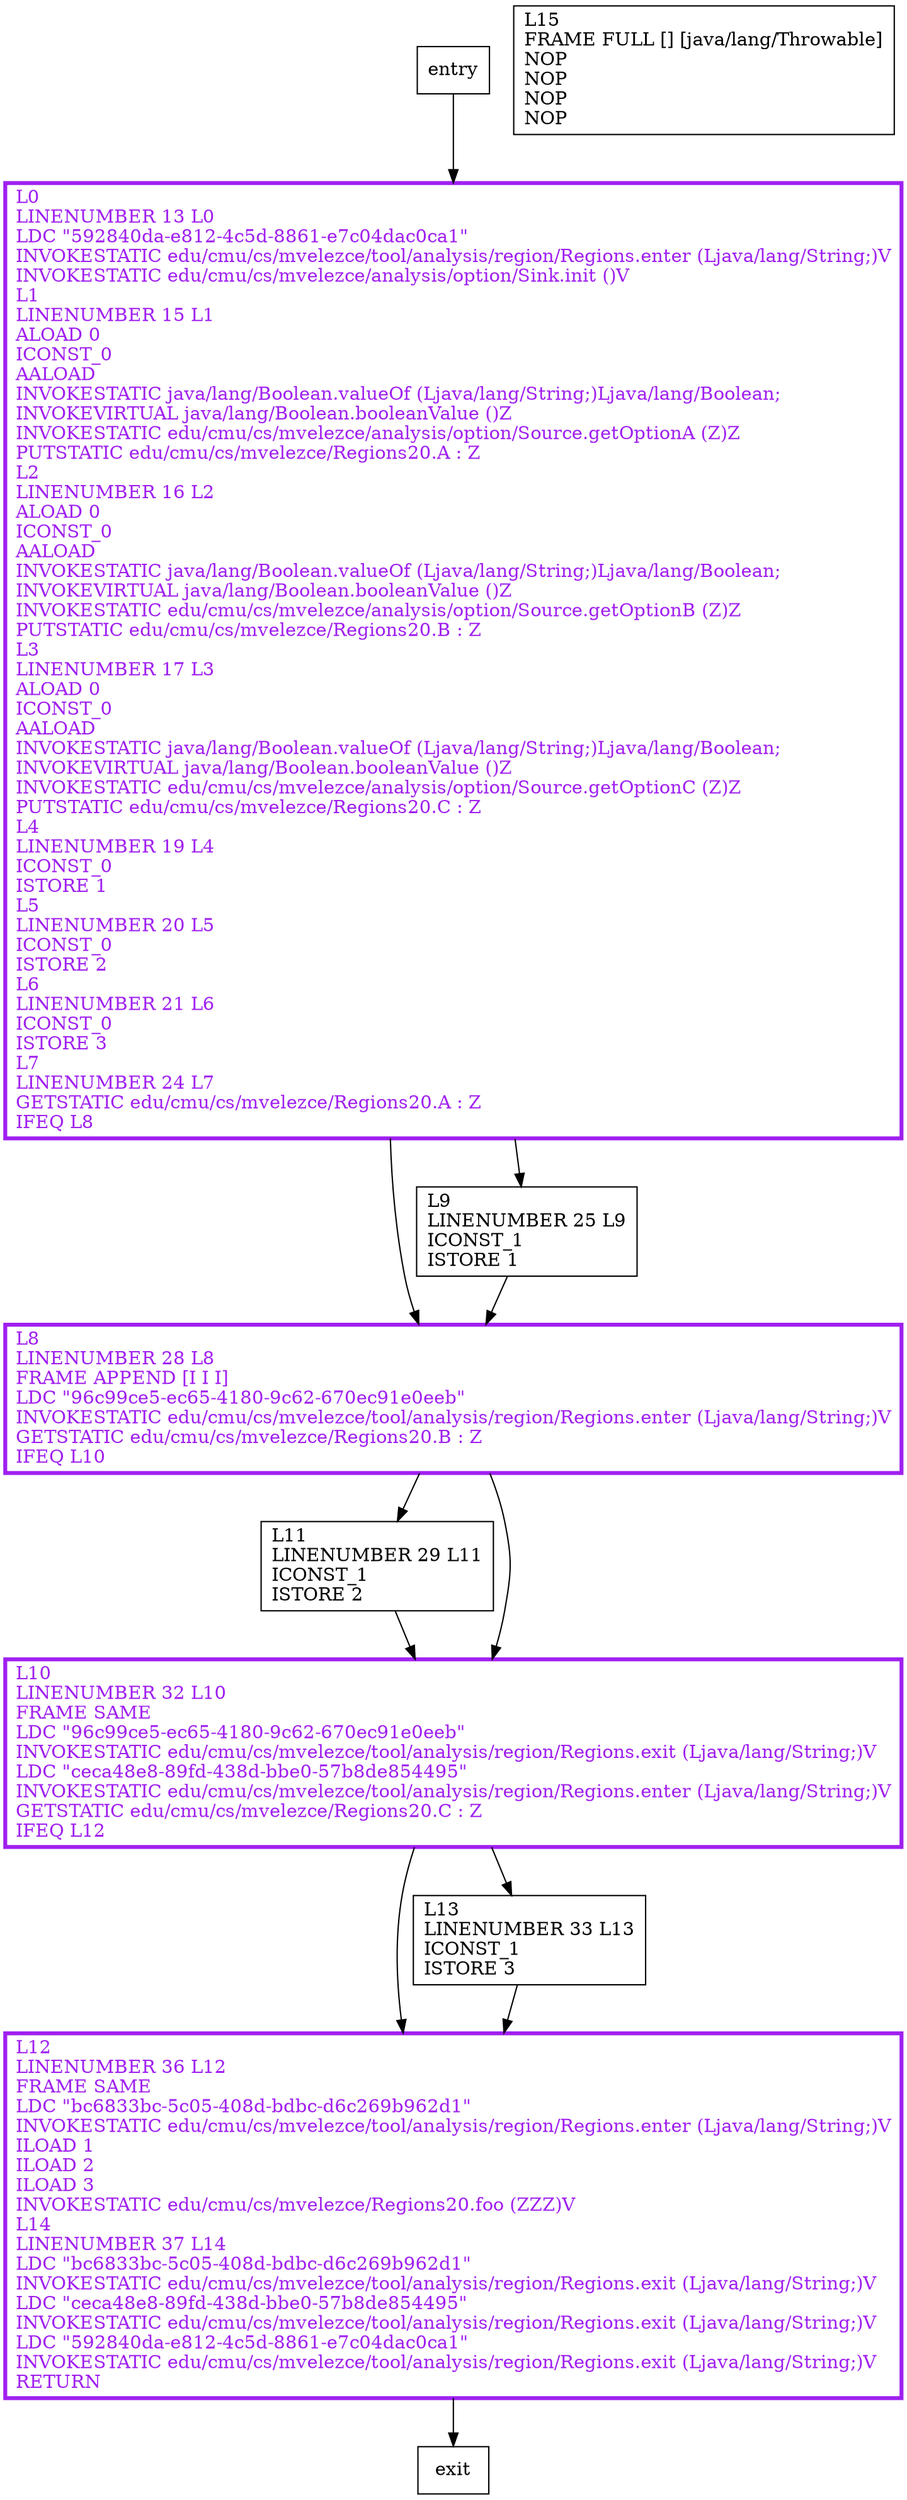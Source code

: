 digraph main {
node [shape=record];
143403124 [label="L0\lLINENUMBER 13 L0\lLDC \"592840da-e812-4c5d-8861-e7c04dac0ca1\"\lINVOKESTATIC edu/cmu/cs/mvelezce/tool/analysis/region/Regions.enter (Ljava/lang/String;)V\lINVOKESTATIC edu/cmu/cs/mvelezce/analysis/option/Sink.init ()V\lL1\lLINENUMBER 15 L1\lALOAD 0\lICONST_0\lAALOAD\lINVOKESTATIC java/lang/Boolean.valueOf (Ljava/lang/String;)Ljava/lang/Boolean;\lINVOKEVIRTUAL java/lang/Boolean.booleanValue ()Z\lINVOKESTATIC edu/cmu/cs/mvelezce/analysis/option/Source.getOptionA (Z)Z\lPUTSTATIC edu/cmu/cs/mvelezce/Regions20.A : Z\lL2\lLINENUMBER 16 L2\lALOAD 0\lICONST_0\lAALOAD\lINVOKESTATIC java/lang/Boolean.valueOf (Ljava/lang/String;)Ljava/lang/Boolean;\lINVOKEVIRTUAL java/lang/Boolean.booleanValue ()Z\lINVOKESTATIC edu/cmu/cs/mvelezce/analysis/option/Source.getOptionB (Z)Z\lPUTSTATIC edu/cmu/cs/mvelezce/Regions20.B : Z\lL3\lLINENUMBER 17 L3\lALOAD 0\lICONST_0\lAALOAD\lINVOKESTATIC java/lang/Boolean.valueOf (Ljava/lang/String;)Ljava/lang/Boolean;\lINVOKEVIRTUAL java/lang/Boolean.booleanValue ()Z\lINVOKESTATIC edu/cmu/cs/mvelezce/analysis/option/Source.getOptionC (Z)Z\lPUTSTATIC edu/cmu/cs/mvelezce/Regions20.C : Z\lL4\lLINENUMBER 19 L4\lICONST_0\lISTORE 1\lL5\lLINENUMBER 20 L5\lICONST_0\lISTORE 2\lL6\lLINENUMBER 21 L6\lICONST_0\lISTORE 3\lL7\lLINENUMBER 24 L7\lGETSTATIC edu/cmu/cs/mvelezce/Regions20.A : Z\lIFEQ L8\l"];
1436939116 [label="L12\lLINENUMBER 36 L12\lFRAME SAME\lLDC \"bc6833bc-5c05-408d-bdbc-d6c269b962d1\"\lINVOKESTATIC edu/cmu/cs/mvelezce/tool/analysis/region/Regions.enter (Ljava/lang/String;)V\lILOAD 1\lILOAD 2\lILOAD 3\lINVOKESTATIC edu/cmu/cs/mvelezce/Regions20.foo (ZZZ)V\lL14\lLINENUMBER 37 L14\lLDC \"bc6833bc-5c05-408d-bdbc-d6c269b962d1\"\lINVOKESTATIC edu/cmu/cs/mvelezce/tool/analysis/region/Regions.exit (Ljava/lang/String;)V\lLDC \"ceca48e8-89fd-438d-bbe0-57b8de854495\"\lINVOKESTATIC edu/cmu/cs/mvelezce/tool/analysis/region/Regions.exit (Ljava/lang/String;)V\lLDC \"592840da-e812-4c5d-8861-e7c04dac0ca1\"\lINVOKESTATIC edu/cmu/cs/mvelezce/tool/analysis/region/Regions.exit (Ljava/lang/String;)V\lRETURN\l"];
665653312 [label="L13\lLINENUMBER 33 L13\lICONST_1\lISTORE 3\l"];
217659971 [label="L8\lLINENUMBER 28 L8\lFRAME APPEND [I I I]\lLDC \"96c99ce5-ec65-4180-9c62-670ec91e0eeb\"\lINVOKESTATIC edu/cmu/cs/mvelezce/tool/analysis/region/Regions.enter (Ljava/lang/String;)V\lGETSTATIC edu/cmu/cs/mvelezce/Regions20.B : Z\lIFEQ L10\l"];
1680001803 [label="L9\lLINENUMBER 25 L9\lICONST_1\lISTORE 1\l"];
1671859092 [label="L15\lFRAME FULL [] [java/lang/Throwable]\lNOP\lNOP\lNOP\lNOP\l"];
273410052 [label="L11\lLINENUMBER 29 L11\lICONST_1\lISTORE 2\l"];
2045620421 [label="L10\lLINENUMBER 32 L10\lFRAME SAME\lLDC \"96c99ce5-ec65-4180-9c62-670ec91e0eeb\"\lINVOKESTATIC edu/cmu/cs/mvelezce/tool/analysis/region/Regions.exit (Ljava/lang/String;)V\lLDC \"ceca48e8-89fd-438d-bbe0-57b8de854495\"\lINVOKESTATIC edu/cmu/cs/mvelezce/tool/analysis/region/Regions.enter (Ljava/lang/String;)V\lGETSTATIC edu/cmu/cs/mvelezce/Regions20.C : Z\lIFEQ L12\l"];
entry;
exit;
143403124 -> 217659971;
143403124 -> 1680001803;
entry -> 143403124;
1436939116 -> exit;
665653312 -> 1436939116;
217659971 -> 273410052;
217659971 -> 2045620421;
1680001803 -> 217659971;
273410052 -> 2045620421;
2045620421 -> 1436939116;
2045620421 -> 665653312;
143403124[fontcolor="purple", penwidth=3, color="purple"];
1436939116[fontcolor="purple", penwidth=3, color="purple"];
217659971[fontcolor="purple", penwidth=3, color="purple"];
2045620421[fontcolor="purple", penwidth=3, color="purple"];
}
